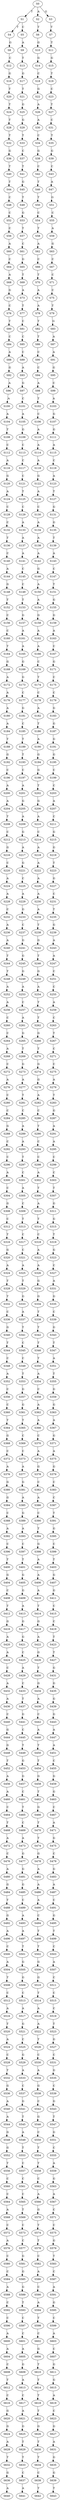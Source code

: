 strict digraph  {
	S0 -> S1 [ label = T ];
	S0 -> S2 [ label = A ];
	S0 -> S3 [ label = G ];
	S1 -> S4 [ label = T ];
	S1 -> S5 [ label = C ];
	S2 -> S6 [ label = T ];
	S3 -> S7 [ label = T ];
	S4 -> S8 [ label = G ];
	S5 -> S9 [ label = A ];
	S6 -> S10 [ label = G ];
	S7 -> S11 [ label = T ];
	S8 -> S12 [ label = C ];
	S9 -> S13 [ label = T ];
	S10 -> S14 [ label = G ];
	S11 -> S15 [ label = G ];
	S12 -> S16 [ label = G ];
	S13 -> S17 [ label = G ];
	S14 -> S18 [ label = C ];
	S15 -> S19 [ label = T ];
	S16 -> S20 [ label = T ];
	S17 -> S21 [ label = T ];
	S18 -> S22 [ label = G ];
	S19 -> S23 [ label = C ];
	S20 -> S24 [ label = T ];
	S21 -> S25 [ label = G ];
	S22 -> S26 [ label = A ];
	S23 -> S27 [ label = T ];
	S24 -> S28 [ label = T ];
	S25 -> S29 [ label = G ];
	S26 -> S30 [ label = A ];
	S27 -> S31 [ label = C ];
	S28 -> S32 [ label = T ];
	S29 -> S33 [ label = T ];
	S30 -> S34 [ label = C ];
	S31 -> S35 [ label = T ];
	S32 -> S36 [ label = G ];
	S33 -> S37 [ label = C ];
	S34 -> S38 [ label = G ];
	S35 -> S39 [ label = G ];
	S36 -> S40 [ label = T ];
	S37 -> S41 [ label = T ];
	S38 -> S42 [ label = C ];
	S39 -> S43 [ label = C ];
	S40 -> S44 [ label = T ];
	S41 -> S45 [ label = G ];
	S42 -> S46 [ label = T ];
	S43 -> S47 [ label = A ];
	S44 -> S48 [ label = C ];
	S45 -> S49 [ label = T ];
	S46 -> S50 [ label = T ];
	S47 -> S51 [ label = G ];
	S48 -> S52 [ label = C ];
	S49 -> S53 [ label = G ];
	S50 -> S54 [ label = C ];
	S51 -> S55 [ label = C ];
	S52 -> S56 [ label = C ];
	S53 -> S57 [ label = T ];
	S54 -> S58 [ label = T ];
	S55 -> S59 [ label = A ];
	S56 -> S60 [ label = A ];
	S57 -> S61 [ label = C ];
	S58 -> S62 [ label = A ];
	S59 -> S63 [ label = G ];
	S60 -> S64 [ label = C ];
	S61 -> S65 [ label = G ];
	S62 -> S66 [ label = C ];
	S63 -> S67 [ label = C ];
	S64 -> S68 [ label = A ];
	S65 -> S69 [ label = T ];
	S66 -> S70 [ label = T ];
	S67 -> S71 [ label = C ];
	S68 -> S72 [ label = G ];
	S69 -> S73 [ label = A ];
	S70 -> S74 [ label = A ];
	S71 -> S75 [ label = C ];
	S72 -> S76 [ label = C ];
	S73 -> S77 [ label = T ];
	S74 -> S78 [ label = A ];
	S75 -> S79 [ label = T ];
	S76 -> S80 [ label = T ];
	S77 -> S81 [ label = C ];
	S78 -> S82 [ label = T ];
	S79 -> S83 [ label = G ];
	S80 -> S84 [ label = C ];
	S81 -> S85 [ label = C ];
	S82 -> S86 [ label = T ];
	S83 -> S87 [ label = A ];
	S84 -> S88 [ label = A ];
	S85 -> S89 [ label = C ];
	S86 -> S90 [ label = C ];
	S87 -> S91 [ label = A ];
	S88 -> S92 [ label = G ];
	S89 -> S93 [ label = A ];
	S90 -> S94 [ label = C ];
	S91 -> S95 [ label = G ];
	S92 -> S96 [ label = A ];
	S93 -> S97 [ label = G ];
	S94 -> S98 [ label = A ];
	S95 -> S99 [ label = C ];
	S96 -> S100 [ label = A ];
	S97 -> S101 [ label = C ];
	S98 -> S102 [ label = T ];
	S99 -> S103 [ label = A ];
	S100 -> S104 [ label = A ];
	S101 -> S105 [ label = A ];
	S102 -> S106 [ label = C ];
	S103 -> S107 [ label = G ];
	S104 -> S108 [ label = T ];
	S105 -> S109 [ label = G ];
	S106 -> S110 [ label = A ];
	S107 -> S111 [ label = G ];
	S108 -> S112 [ label = C ];
	S109 -> S113 [ label = C ];
	S110 -> S114 [ label = A ];
	S111 -> S115 [ label = A ];
	S112 -> S116 [ label = A ];
	S113 -> S117 [ label = C ];
	S114 -> S118 [ label = A ];
	S115 -> S119 [ label = C ];
	S116 -> S120 [ label = G ];
	S117 -> S121 [ label = C ];
	S118 -> S122 [ label = G ];
	S119 -> S123 [ label = A ];
	S120 -> S124 [ label = A ];
	S121 -> S125 [ label = T ];
	S122 -> S126 [ label = A ];
	S123 -> S127 [ label = T ];
	S124 -> S128 [ label = C ];
	S125 -> S129 [ label = C ];
	S126 -> S130 [ label = C ];
	S127 -> S131 [ label = G ];
	S128 -> S132 [ label = C ];
	S129 -> S133 [ label = A ];
	S130 -> S134 [ label = A ];
	S131 -> S135 [ label = G ];
	S132 -> S136 [ label = T ];
	S133 -> S137 [ label = A ];
	S134 -> S138 [ label = A ];
	S135 -> S139 [ label = T ];
	S136 -> S140 [ label = C ];
	S137 -> S141 [ label = A ];
	S138 -> S142 [ label = A ];
	S139 -> S143 [ label = A ];
	S140 -> S144 [ label = A ];
	S141 -> S145 [ label = C ];
	S142 -> S146 [ label = G ];
	S143 -> S147 [ label = C ];
	S144 -> S148 [ label = G ];
	S145 -> S149 [ label = C ];
	S146 -> S150 [ label = A ];
	S147 -> S151 [ label = T ];
	S148 -> S152 [ label = T ];
	S149 -> S153 [ label = T ];
	S150 -> S154 [ label = A ];
	S151 -> S155 [ label = G ];
	S152 -> S156 [ label = C ];
	S153 -> S157 [ label = G ];
	S154 -> S158 [ label = G ];
	S155 -> S159 [ label = G ];
	S156 -> S160 [ label = C ];
	S157 -> S161 [ label = A ];
	S158 -> S162 [ label = A ];
	S159 -> S163 [ label = A ];
	S160 -> S164 [ label = T ];
	S161 -> S165 [ label = A ];
	S162 -> S166 [ label = A ];
	S163 -> S167 [ label = C ];
	S164 -> S168 [ label = G ];
	S165 -> S169 [ label = G ];
	S166 -> S170 [ label = C ];
	S167 -> S171 [ label = G ];
	S168 -> S172 [ label = A ];
	S169 -> S173 [ label = G ];
	S170 -> S174 [ label = T ];
	S171 -> S175 [ label = C ];
	S172 -> S176 [ label = A ];
	S173 -> S177 [ label = C ];
	S174 -> S178 [ label = C ];
	S175 -> S179 [ label = C ];
	S176 -> S180 [ label = A ];
	S177 -> S181 [ label = G ];
	S178 -> S182 [ label = A ];
	S179 -> S183 [ label = G ];
	S180 -> S184 [ label = A ];
	S181 -> S185 [ label = C ];
	S182 -> S186 [ label = T ];
	S183 -> S187 [ label = G ];
	S184 -> S188 [ label = T ];
	S185 -> S189 [ label = T ];
	S186 -> S190 [ label = A ];
	S187 -> S191 [ label = G ];
	S188 -> S192 [ label = G ];
	S189 -> S193 [ label = T ];
	S190 -> S194 [ label = G ];
	S191 -> S195 [ label = G ];
	S192 -> S196 [ label = C ];
	S193 -> S197 [ label = C ];
	S194 -> S198 [ label = G ];
	S195 -> S199 [ label = C ];
	S196 -> S200 [ label = A ];
	S197 -> S201 [ label = A ];
	S198 -> S202 [ label = T ];
	S199 -> S203 [ label = C ];
	S200 -> S204 [ label = A ];
	S201 -> S205 [ label = G ];
	S202 -> S206 [ label = G ];
	S203 -> S207 [ label = A ];
	S204 -> S208 [ label = T ];
	S205 -> S209 [ label = A ];
	S206 -> S210 [ label = A ];
	S207 -> S211 [ label = C ];
	S208 -> S212 [ label = C ];
	S209 -> S213 [ label = G ];
	S210 -> S214 [ label = C ];
	S211 -> S215 [ label = G ];
	S212 -> S216 [ label = G ];
	S213 -> S217 [ label = A ];
	S214 -> S218 [ label = A ];
	S215 -> S219 [ label = G ];
	S216 -> S220 [ label = C ];
	S217 -> S221 [ label = G ];
	S218 -> S222 [ label = A ];
	S219 -> S223 [ label = T ];
	S220 -> S224 [ label = A ];
	S221 -> S225 [ label = C ];
	S222 -> S226 [ label = A ];
	S223 -> S227 [ label = G ];
	S224 -> S228 [ label = A ];
	S225 -> S229 [ label = A ];
	S226 -> S230 [ label = A ];
	S227 -> S231 [ label = C ];
	S228 -> S232 [ label = C ];
	S229 -> S233 [ label = G ];
	S230 -> S234 [ label = A ];
	S231 -> S235 [ label = T ];
	S232 -> S236 [ label = A ];
	S233 -> S237 [ label = C ];
	S234 -> S238 [ label = T ];
	S235 -> S239 [ label = G ];
	S236 -> S240 [ label = A ];
	S237 -> S241 [ label = G ];
	S238 -> S242 [ label = G ];
	S239 -> S243 [ label = A ];
	S240 -> S244 [ label = T ];
	S241 -> S245 [ label = G ];
	S242 -> S246 [ label = T ];
	S243 -> S247 [ label = A ];
	S244 -> S248 [ label = T ];
	S245 -> S249 [ label = G ];
	S246 -> S250 [ label = G ];
	S247 -> S251 [ label = C ];
	S248 -> S252 [ label = A ];
	S249 -> S253 [ label = A ];
	S250 -> S254 [ label = A ];
	S251 -> S255 [ label = C ];
	S252 -> S256 [ label = A ];
	S253 -> S257 [ label = C ];
	S254 -> S258 [ label = T ];
	S255 -> S259 [ label = A ];
	S256 -> S260 [ label = C ];
	S257 -> S261 [ label = A ];
	S258 -> S262 [ label = T ];
	S259 -> S263 [ label = C ];
	S260 -> S264 [ label = C ];
	S261 -> S265 [ label = G ];
	S262 -> S266 [ label = G ];
	S263 -> S267 [ label = T ];
	S264 -> S268 [ label = A ];
	S265 -> S269 [ label = T ];
	S266 -> S270 [ label = T ];
	S267 -> S271 [ label = C ];
	S268 -> S272 [ label = C ];
	S269 -> S273 [ label = G ];
	S270 -> S274 [ label = G ];
	S271 -> S275 [ label = C ];
	S272 -> S276 [ label = A ];
	S273 -> S277 [ label = A ];
	S274 -> S278 [ label = G ];
	S275 -> S279 [ label = A ];
	S276 -> S280 [ label = C ];
	S277 -> S281 [ label = T ];
	S278 -> S282 [ label = A ];
	S279 -> S283 [ label = T ];
	S280 -> S284 [ label = C ];
	S281 -> S285 [ label = C ];
	S282 -> S286 [ label = C ];
	S283 -> S287 [ label = G ];
	S284 -> S288 [ label = G ];
	S285 -> S289 [ label = A ];
	S286 -> S290 [ label = T ];
	S287 -> S291 [ label = A ];
	S288 -> S292 [ label = C ];
	S289 -> S293 [ label = A ];
	S290 -> S294 [ label = C ];
	S291 -> S295 [ label = A ];
	S292 -> S296 [ label = C ];
	S293 -> S297 [ label = T ];
	S294 -> S298 [ label = C ];
	S295 -> S299 [ label = C ];
	S296 -> S300 [ label = A ];
	S297 -> S301 [ label = C ];
	S298 -> S302 [ label = A ];
	S299 -> S303 [ label = C ];
	S300 -> S304 [ label = C ];
	S301 -> S305 [ label = A ];
	S302 -> S306 [ label = T ];
	S303 -> S307 [ label = T ];
	S304 -> S308 [ label = G ];
	S305 -> S309 [ label = C ];
	S306 -> S310 [ label = A ];
	S307 -> S311 [ label = G ];
	S308 -> S312 [ label = C ];
	S309 -> S313 [ label = T ];
	S310 -> S314 [ label = T ];
	S311 -> S315 [ label = G ];
	S312 -> S316 [ label = T ];
	S313 -> S317 [ label = C ];
	S314 -> S318 [ label = C ];
	S315 -> S319 [ label = T ];
	S316 -> S320 [ label = G ];
	S317 -> S321 [ label = C ];
	S318 -> S322 [ label = A ];
	S319 -> S323 [ label = G ];
	S320 -> S324 [ label = A ];
	S321 -> S325 [ label = A ];
	S322 -> S326 [ label = A ];
	S323 -> S327 [ label = C ];
	S324 -> S328 [ label = T ];
	S325 -> S329 [ label = T ];
	S326 -> S330 [ label = G ];
	S327 -> S331 [ label = A ];
	S328 -> S332 [ label = T ];
	S329 -> S333 [ label = G ];
	S330 -> S334 [ label = G ];
	S331 -> S335 [ label = G ];
	S332 -> S336 [ label = C ];
	S333 -> S337 [ label = A ];
	S334 -> S338 [ label = T ];
	S335 -> S339 [ label = C ];
	S336 -> S340 [ label = G ];
	S337 -> S341 [ label = T ];
	S338 -> S342 [ label = T ];
	S339 -> S343 [ label = G ];
	S340 -> S344 [ label = T ];
	S341 -> S345 [ label = C ];
	S342 -> S346 [ label = T ];
	S343 -> S347 [ label = T ];
	S344 -> S348 [ label = C ];
	S345 -> S349 [ label = C ];
	S346 -> S350 [ label = T ];
	S347 -> S351 [ label = A ];
	S348 -> S352 [ label = A ];
	S349 -> S353 [ label = T ];
	S350 -> S354 [ label = A ];
	S351 -> S355 [ label = T ];
	S352 -> S356 [ label = C ];
	S353 -> S357 [ label = G ];
	S354 -> S358 [ label = C ];
	S355 -> S359 [ label = G ];
	S356 -> S360 [ label = C ];
	S357 -> S361 [ label = G ];
	S358 -> S362 [ label = A ];
	S359 -> S363 [ label = G ];
	S360 -> S364 [ label = T ];
	S361 -> S365 [ label = T ];
	S362 -> S366 [ label = A ];
	S363 -> S367 [ label = A ];
	S364 -> S368 [ label = G ];
	S365 -> S369 [ label = C ];
	S366 -> S370 [ label = C ];
	S367 -> S371 [ label = G ];
	S368 -> S372 [ label = C ];
	S369 -> S373 [ label = C ];
	S370 -> S374 [ label = A ];
	S371 -> S375 [ label = A ];
	S372 -> S376 [ label = A ];
	S373 -> S377 [ label = A ];
	S374 -> S378 [ label = G ];
	S375 -> S379 [ label = G ];
	S376 -> S380 [ label = G ];
	S377 -> S381 [ label = G ];
	S378 -> S382 [ label = C ];
	S379 -> S383 [ label = C ];
	S380 -> S384 [ label = G ];
	S381 -> S385 [ label = A ];
	S382 -> S386 [ label = A ];
	S383 -> S387 [ label = C ];
	S384 -> S388 [ label = C ];
	S385 -> S389 [ label = G ];
	S386 -> S390 [ label = C ];
	S387 -> S391 [ label = T ];
	S388 -> S392 [ label = A ];
	S389 -> S393 [ label = A ];
	S390 -> S394 [ label = T ];
	S391 -> S395 [ label = G ];
	S392 -> S396 [ label = C ];
	S393 -> S397 [ label = C ];
	S394 -> S398 [ label = G ];
	S395 -> S399 [ label = C ];
	S396 -> S400 [ label = T ];
	S397 -> S401 [ label = T ];
	S398 -> S402 [ label = A ];
	S399 -> S403 [ label = T ];
	S400 -> S404 [ label = G ];
	S401 -> S405 [ label = G ];
	S402 -> S406 [ label = A ];
	S403 -> S407 [ label = G ];
	S404 -> S408 [ label = C ];
	S405 -> S409 [ label = G ];
	S406 -> S410 [ label = A ];
	S407 -> S411 [ label = G ];
	S408 -> S412 [ label = T ];
	S409 -> S413 [ label = A ];
	S410 -> S414 [ label = T ];
	S411 -> S415 [ label = C ];
	S412 -> S416 [ label = G ];
	S413 -> S417 [ label = G ];
	S414 -> S418 [ label = G ];
	S415 -> S419 [ label = C ];
	S416 -> S420 [ label = A ];
	S417 -> S421 [ label = G ];
	S418 -> S422 [ label = A ];
	S419 -> S423 [ label = T ];
	S420 -> S424 [ label = A ];
	S421 -> S425 [ label = C ];
	S422 -> S426 [ label = G ];
	S423 -> S427 [ label = T ];
	S424 -> S428 [ label = C ];
	S425 -> S429 [ label = A ];
	S426 -> S430 [ label = T ];
	S427 -> S431 [ label = G ];
	S428 -> S432 [ label = A ];
	S429 -> S433 [ label = C ];
	S430 -> S434 [ label = G ];
	S431 -> S435 [ label = G ];
	S432 -> S436 [ label = A ];
	S433 -> S437 [ label = T ];
	S434 -> S438 [ label = A ];
	S435 -> S439 [ label = G ];
	S436 -> S440 [ label = C ];
	S437 -> S441 [ label = G ];
	S438 -> S442 [ label = C ];
	S439 -> S443 [ label = G ];
	S440 -> S444 [ label = G ];
	S441 -> S445 [ label = C ];
	S442 -> S446 [ label = A ];
	S443 -> S447 [ label = A ];
	S444 -> S448 [ label = G ];
	S445 -> S449 [ label = T ];
	S446 -> S450 [ label = T ];
	S447 -> S451 [ label = A ];
	S448 -> S452 [ label = T ];
	S449 -> S453 [ label = G ];
	S450 -> S454 [ label = T ];
	S451 -> S455 [ label = C ];
	S452 -> S456 [ label = A ];
	S453 -> S457 [ label = G ];
	S454 -> S458 [ label = G ];
	S455 -> S459 [ label = G ];
	S456 -> S460 [ label = A ];
	S457 -> S461 [ label = C ];
	S458 -> S462 [ label = T ];
	S459 -> S463 [ label = G ];
	S460 -> S464 [ label = C ];
	S461 -> S465 [ label = T ];
	S462 -> S466 [ label = G ];
	S463 -> S467 [ label = C ];
	S464 -> S468 [ label = T ];
	S465 -> S469 [ label = C ];
	S466 -> S470 [ label = T ];
	S467 -> S471 [ label = A ];
	S468 -> S472 [ label = A ];
	S469 -> S473 [ label = A ];
	S470 -> S474 [ label = T ];
	S471 -> S475 [ label = G ];
	S472 -> S476 [ label = C ];
	S473 -> S477 [ label = G ];
	S474 -> S478 [ label = G ];
	S475 -> S479 [ label = C ];
	S476 -> S480 [ label = A ];
	S477 -> S481 [ label = G ];
	S478 -> S482 [ label = A ];
	S479 -> S483 [ label = G ];
	S480 -> S484 [ label = G ];
	S481 -> S485 [ label = G ];
	S482 -> S486 [ label = A ];
	S483 -> S487 [ label = A ];
	S484 -> S488 [ label = T ];
	S485 -> S489 [ label = C ];
	S486 -> S490 [ label = A ];
	S487 -> S491 [ label = C ];
	S488 -> S492 [ label = G ];
	S489 -> S493 [ label = A ];
	S490 -> S494 [ label = C ];
	S491 -> S495 [ label = G ];
	S492 -> S496 [ label = A ];
	S493 -> S497 [ label = A ];
	S494 -> S498 [ label = T ];
	S495 -> S499 [ label = T ];
	S496 -> S500 [ label = C ];
	S497 -> S501 [ label = T ];
	S498 -> S502 [ label = T ];
	S499 -> S503 [ label = C ];
	S500 -> S504 [ label = A ];
	S501 -> S505 [ label = G ];
	S502 -> S506 [ label = G ];
	S503 -> S507 [ label = A ];
	S504 -> S508 [ label = T ];
	S505 -> S509 [ label = G ];
	S506 -> S510 [ label = G ];
	S507 -> S511 [ label = C ];
	S508 -> S512 [ label = C ];
	S509 -> S513 [ label = C ];
	S510 -> S514 [ label = T ];
	S511 -> S515 [ label = C ];
	S512 -> S516 [ label = A ];
	S513 -> S517 [ label = A ];
	S514 -> S518 [ label = A ];
	S515 -> S519 [ label = C ];
	S516 -> S520 [ label = T ];
	S517 -> S521 [ label = G ];
	S518 -> S522 [ label = A ];
	S519 -> S523 [ label = T ];
	S520 -> S524 [ label = A ];
	S521 -> S525 [ label = C ];
	S522 -> S526 [ label = T ];
	S523 -> S527 [ label = G ];
	S524 -> S528 [ label = C ];
	S525 -> S529 [ label = G ];
	S526 -> S530 [ label = C ];
	S527 -> S531 [ label = C ];
	S528 -> S532 [ label = T ];
	S529 -> S533 [ label = A ];
	S530 -> S534 [ label = A ];
	S531 -> S535 [ label = G ];
	S532 -> S536 [ label = G ];
	S533 -> S537 [ label = C ];
	S534 -> S538 [ label = G ];
	S535 -> S539 [ label = C ];
	S536 -> S540 [ label = A ];
	S537 -> S541 [ label = G ];
	S538 -> S542 [ label = C ];
	S539 -> S543 [ label = G ];
	S540 -> S544 [ label = A ];
	S541 -> S545 [ label = T ];
	S542 -> S546 [ label = G ];
	S543 -> S547 [ label = T ];
	S544 -> S548 [ label = G ];
	S545 -> S549 [ label = A ];
	S546 -> S550 [ label = C ];
	S547 -> S551 [ label = G ];
	S548 -> S552 [ label = G ];
	S549 -> S553 [ label = T ];
	S550 -> S554 [ label = T ];
	S551 -> S555 [ label = C ];
	S552 -> S556 [ label = T ];
	S553 -> S557 [ label = C ];
	S554 -> S558 [ label = T ];
	S555 -> S559 [ label = A ];
	S556 -> S560 [ label = C ];
	S557 -> S561 [ label = C ];
	S558 -> S562 [ label = C ];
	S559 -> S563 [ label = G ];
	S560 -> S564 [ label = C ];
	S561 -> S565 [ label = C ];
	S562 -> S566 [ label = A ];
	S563 -> S567 [ label = A ];
	S564 -> S568 [ label = A ];
	S565 -> S569 [ label = T ];
	S566 -> S570 [ label = G ];
	S567 -> S571 [ label = C ];
	S568 -> S572 [ label = C ];
	S569 -> S573 [ label = C ];
	S570 -> S574 [ label = T ];
	S571 -> S575 [ label = C ];
	S572 -> S576 [ label = A ];
	S573 -> S577 [ label = C ];
	S574 -> S578 [ label = T ];
	S575 -> S579 [ label = G ];
	S576 -> S580 [ label = C ];
	S577 -> S581 [ label = G ];
	S578 -> S582 [ label = C ];
	S579 -> S583 [ label = T ];
	S580 -> S584 [ label = C ];
	S581 -> S585 [ label = G ];
	S582 -> S586 [ label = A ];
	S583 -> S587 [ label = C ];
	S584 -> S588 [ label = A ];
	S585 -> S589 [ label = G ];
	S586 -> S590 [ label = C ];
	S587 -> S591 [ label = A ];
	S588 -> S592 [ label = C ];
	S589 -> S593 [ label = T ];
	S590 -> S594 [ label = A ];
	S591 -> S595 [ label = G ];
	S592 -> S596 [ label = C ];
	S593 -> S597 [ label = C ];
	S594 -> S598 [ label = T ];
	S595 -> S599 [ label = C ];
	S596 -> S600 [ label = A ];
	S597 -> S601 [ label = C ];
	S598 -> S602 [ label = C ];
	S599 -> S603 [ label = A ];
	S600 -> S604 [ label = A ];
	S601 -> S605 [ label = A ];
	S602 -> S606 [ label = G ];
	S603 -> S607 [ label = C ];
	S604 -> S608 [ label = C ];
	S605 -> S609 [ label = G ];
	S606 -> S610 [ label = T ];
	S607 -> S611 [ label = G ];
	S608 -> S612 [ label = T ];
	S609 -> S613 [ label = A ];
	S610 -> S614 [ label = T ];
	S611 -> S615 [ label = G ];
	S612 -> S616 [ label = C ];
	S613 -> S617 [ label = C ];
	S614 -> S618 [ label = T ];
	S615 -> S619 [ label = A ];
	S616 -> S620 [ label = G ];
	S617 -> S621 [ label = A ];
	S618 -> S622 [ label = T ];
	S619 -> S623 [ label = C ];
	S620 -> S624 [ label = G ];
	S621 -> S625 [ label = G ];
	S622 -> S626 [ label = G ];
	S623 -> S627 [ label = G ];
	S624 -> S628 [ label = A ];
	S625 -> S629 [ label = T ];
	S626 -> S630 [ label = T ];
	S627 -> S631 [ label = A ];
	S628 -> S632 [ label = T ];
	S629 -> S633 [ label = T ];
	S630 -> S634 [ label = T ];
	S631 -> S635 [ label = G ];
	S632 -> S636 [ label = G ];
	S633 -> S637 [ label = C ];
	S634 -> S638 [ label = C ];
	S635 -> S639 [ label = G ];
	S636 -> S640 [ label = A ];
	S637 -> S641 [ label = A ];
	S638 -> S642 [ label = T ];
	S639 -> S643 [ label = T ];
}
